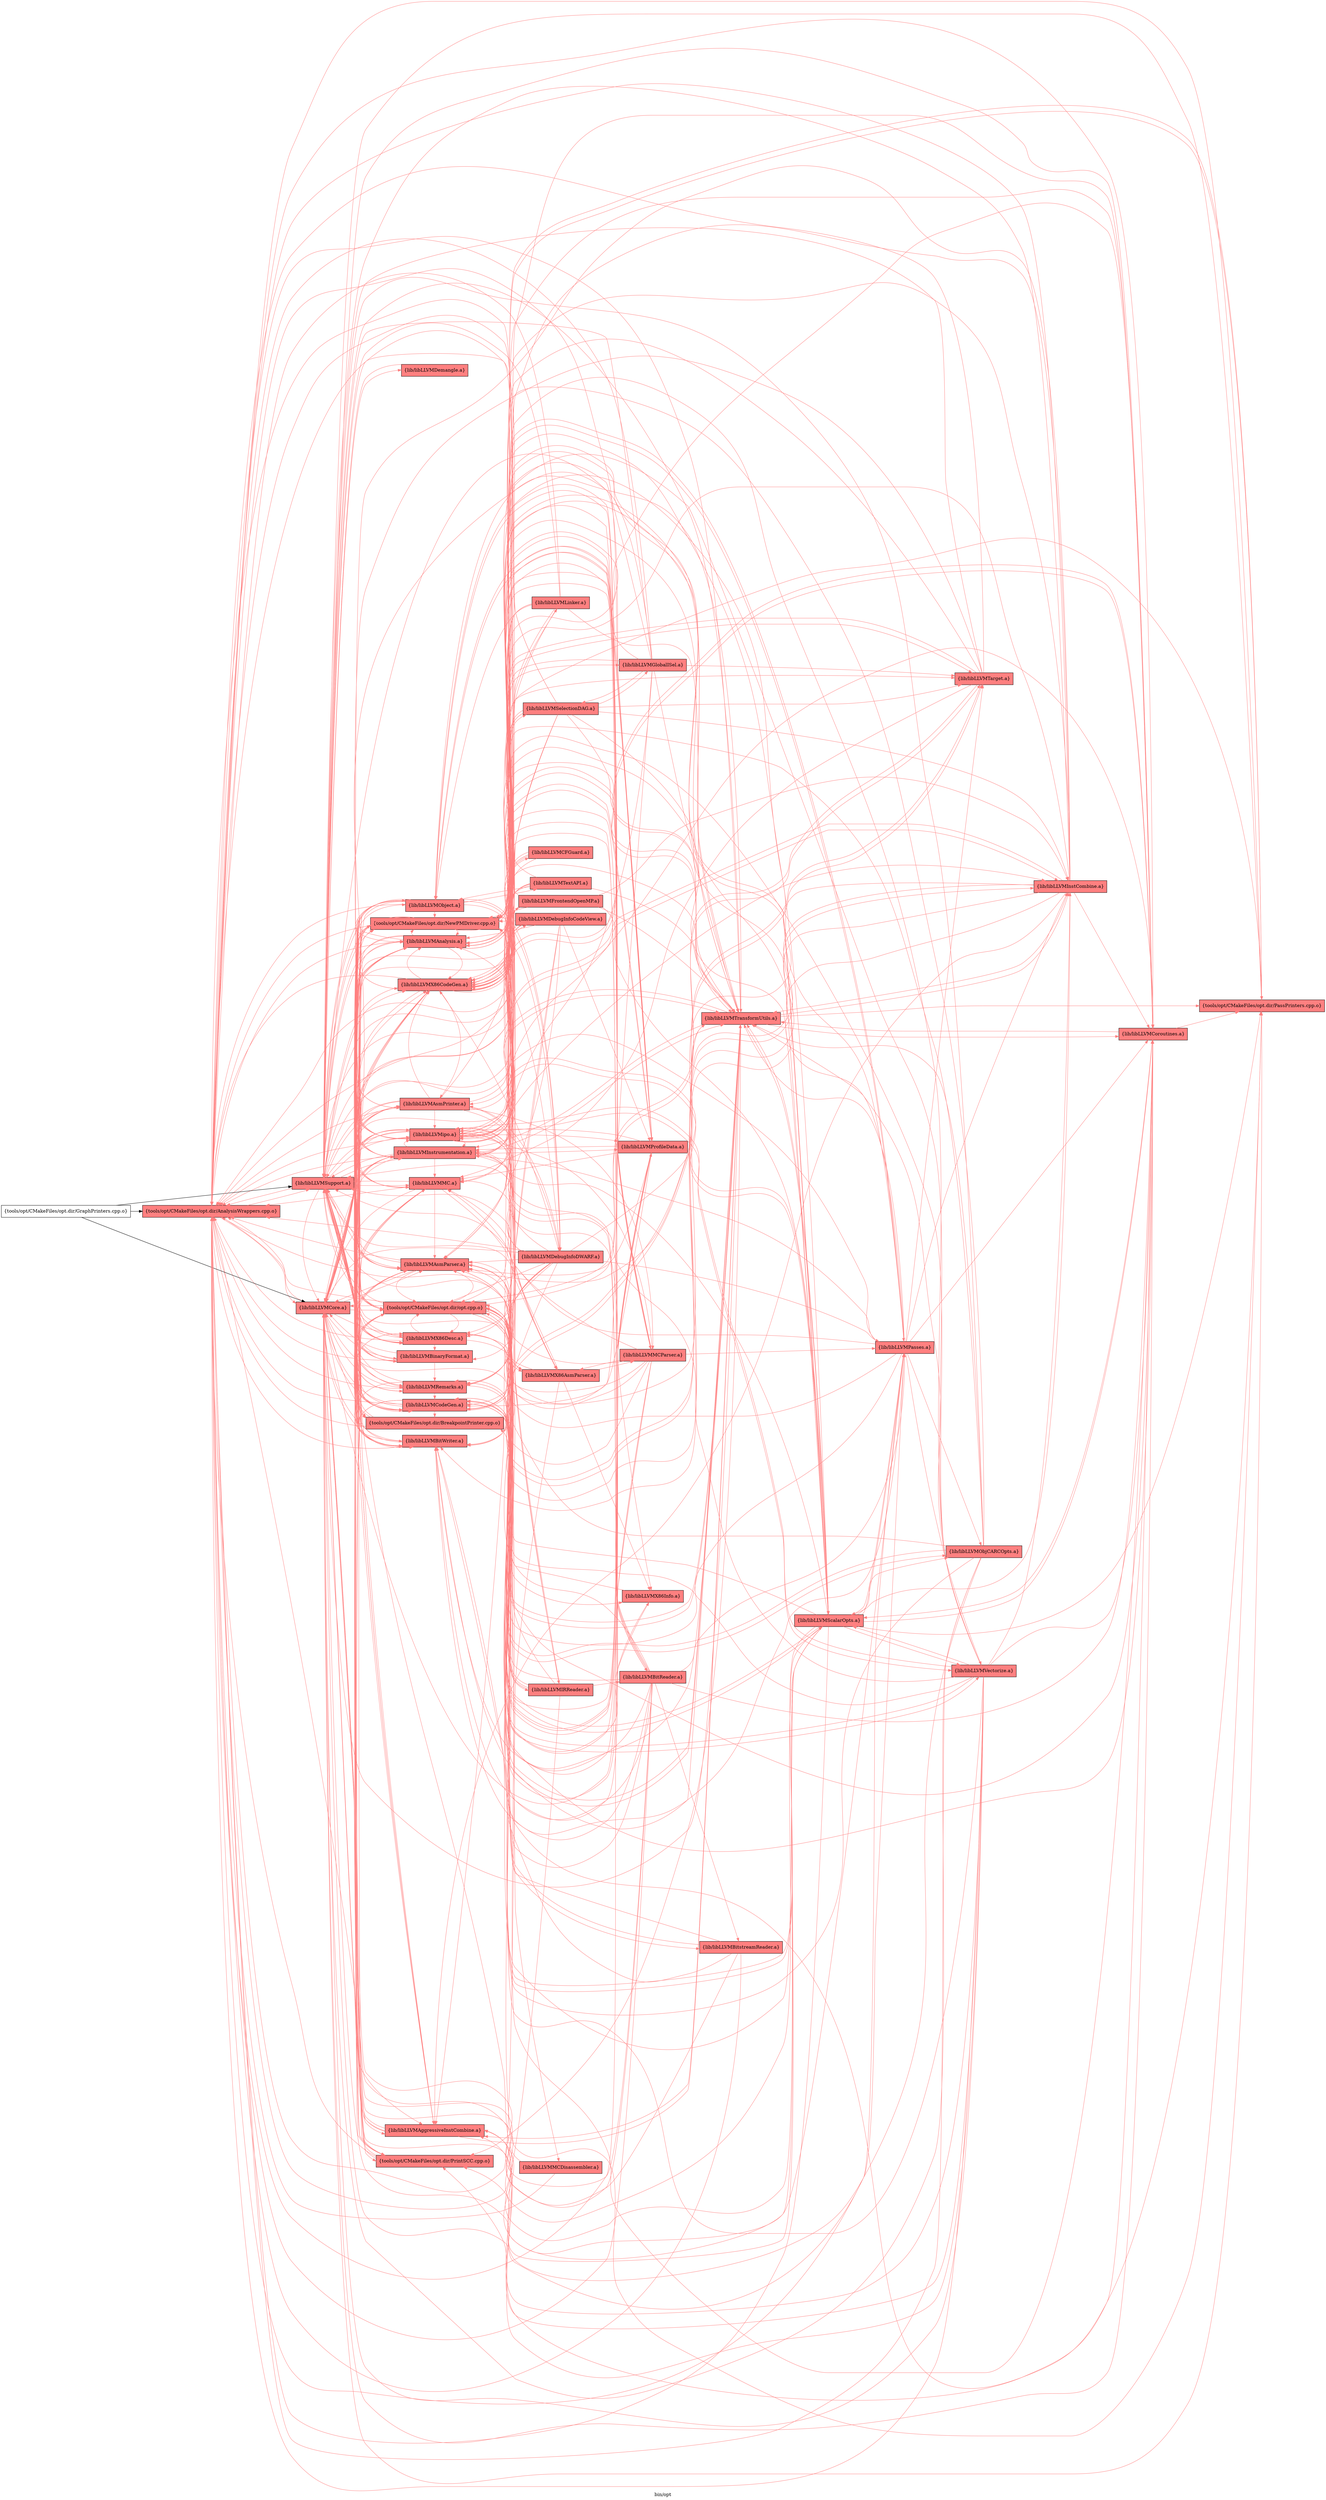 digraph "bin/opt" {
	label="bin/opt";
	rankdir="LR"
	{ rank=same; Node0x561e45d23468;  }
	{ rank=same; Node0x561e45d0b688; Node0x561e45d1e0a8;  }
	{ rank=same; Node0x561e45d21c58; Node0x561e45d17c08; Node0x561e45d0c948; Node0x561e45d0aaa8; Node0x561e45d0a738; Node0x561e45d2c658; Node0x561e45d180b8; Node0x561e45d0b9f8; Node0x561e45d0c3f8; Node0x561e45d20e48; Node0x561e45d25948; Node0x561e45d1ec88; Node0x561e45d1f4a8; Node0x561e45d1f9f8; Node0x561e45d091f8; Node0x561e45d22c98; Node0x561e45d1c708; Node0x561e45d21a78; Node0x561e45d0b958;  }

	Node0x561e45d23468 [shape=record,shape=box,style=filled,fillcolor="1.000000 0.5 1",group=1,label="{tools/opt/CMakeFiles/opt.dir/AnalysisWrappers.cpp.o}"];
	Node0x561e45d23468 -> Node0x561e45d0b688[color="1.000000 0.5 1"];
	Node0x561e45d23468 -> Node0x561e45d1e0a8[color="1.000000 0.5 1"];
	Node0x561e45d0b688 [shape=record,shape=box,style=filled,fillcolor="1.000000 0.5 1",group=1,label="{lib/libLLVMCore.a}"];
	Node0x561e45d0b688 -> Node0x561e45d23468[color="1.000000 0.5 1"];
	Node0x561e45d0b688 -> Node0x561e45d1e0a8[color="1.000000 0.5 1"];
	Node0x561e45d0b688 -> Node0x561e45d21c58[color="1.000000 0.5 1"];
	Node0x561e45d0b688 -> Node0x561e45d17c08[color="1.000000 0.5 1"];
	Node0x561e45d0b688 -> Node0x561e45d0c948[color="1.000000 0.5 1"];
	Node0x561e45d0b688 -> Node0x561e45d0aaa8[color="1.000000 0.5 1"];
	Node0x561e45d0b688 -> Node0x561e45d0a738[color="1.000000 0.5 1"];
	Node0x561e45d0b688 -> Node0x561e45d2c658[color="1.000000 0.5 1"];
	Node0x561e45d0b688 -> Node0x561e45d180b8[color="1.000000 0.5 1"];
	Node0x561e45d0b688 -> Node0x561e45d0b9f8[color="1.000000 0.5 1"];
	Node0x561e45d0b688 -> Node0x561e45d0c3f8[color="1.000000 0.5 1"];
	Node0x561e45d0b688 -> Node0x561e45d20e48[color="1.000000 0.5 1"];
	Node0x561e45d0b688 -> Node0x561e45d25948[color="1.000000 0.5 1"];
	Node0x561e45d0b688 -> Node0x561e45d1ec88[color="1.000000 0.5 1"];
	Node0x561e45d1e0a8 [shape=record,shape=box,style=filled,fillcolor="1.000000 0.5 1",group=1,label="{lib/libLLVMSupport.a}"];
	Node0x561e45d1e0a8 -> Node0x561e45d23468[color="1.000000 0.5 1"];
	Node0x561e45d1e0a8 -> Node0x561e45d21c58[color="1.000000 0.5 1"];
	Node0x561e45d1e0a8 -> Node0x561e45d17c08[color="1.000000 0.5 1"];
	Node0x561e45d1e0a8 -> Node0x561e45d0c948[color="1.000000 0.5 1"];
	Node0x561e45d1e0a8 -> Node0x561e45d0c3f8[color="1.000000 0.5 1"];
	Node0x561e45d1e0a8 -> Node0x561e45d0aaa8[color="1.000000 0.5 1"];
	Node0x561e45d1e0a8 -> Node0x561e45d0a738[color="1.000000 0.5 1"];
	Node0x561e45d1e0a8 -> Node0x561e45d1f4a8[color="1.000000 0.5 1"];
	Node0x561e45d1e0a8 -> Node0x561e45d25948[color="1.000000 0.5 1"];
	Node0x561e45d1e0a8 -> Node0x561e45d0b688[color="1.000000 0.5 1"];
	Node0x561e45d1e0a8 -> Node0x561e45d180b8[color="1.000000 0.5 1"];
	Node0x561e45d1e0a8 -> Node0x561e45d1ec88[color="1.000000 0.5 1"];
	Node0x561e45d1e0a8 -> Node0x561e45d1f9f8[color="1.000000 0.5 1"];
	Node0x561e45d1e0a8 -> Node0x561e45d091f8[color="1.000000 0.5 1"];
	Node0x561e45d1e0a8 -> Node0x561e45d22c98[color="1.000000 0.5 1"];
	Node0x561e45d1e0a8 -> Node0x561e45d1c708[color="1.000000 0.5 1"];
	Node0x561e45d1e0a8 -> Node0x561e45d21a78[color="1.000000 0.5 1"];
	Node0x561e45d1e0a8 -> Node0x561e45d0b958[color="1.000000 0.5 1"];
	Node0x561e45d22c98 [shape=record,shape=box,style=filled,fillcolor="1.000000 0.5 1",group=1,label="{tools/opt/CMakeFiles/opt.dir/BreakpointPrinter.cpp.o}"];
	Node0x561e45d22c98 -> Node0x561e45d23468[color="1.000000 0.5 1"];
	Node0x561e45d22c98 -> Node0x561e45d0b688[color="1.000000 0.5 1"];
	Node0x561e45d22c98 -> Node0x561e45d1e0a8[color="1.000000 0.5 1"];
	Node0x561e45d22478 [shape=record,shape=box,group=0,label="{tools/opt/CMakeFiles/opt.dir/GraphPrinters.cpp.o}"];
	Node0x561e45d22478 -> Node0x561e45d23468;
	Node0x561e45d22478 -> Node0x561e45d0b688;
	Node0x561e45d22478 -> Node0x561e45d1e0a8;
	Node0x561e45d21c58 [shape=record,shape=box,style=filled,fillcolor="1.000000 0.5 1",group=1,label="{tools/opt/CMakeFiles/opt.dir/NewPMDriver.cpp.o}"];
	Node0x561e45d21c58 -> Node0x561e45d23468[color="1.000000 0.5 1"];
	Node0x561e45d21c58 -> Node0x561e45d25948[color="1.000000 0.5 1"];
	Node0x561e45d21c58 -> Node0x561e45d0c948[color="1.000000 0.5 1"];
	Node0x561e45d21c58 -> Node0x561e45d0aaa8[color="1.000000 0.5 1"];
	Node0x561e45d21c58 -> Node0x561e45d1cca8[color="1.000000 0.5 1"];
	Node0x561e45d21c58 -> Node0x561e45d0b688[color="1.000000 0.5 1"];
	Node0x561e45d21c58 -> Node0x561e45d091f8[color="1.000000 0.5 1"];
	Node0x561e45d21c58 -> Node0x561e45d1f9f8[color="1.000000 0.5 1"];
	Node0x561e45d21c58 -> Node0x561e45d1e0a8[color="1.000000 0.5 1"];
	Node0x561e45d21c58 -> Node0x561e45d1d748[color="1.000000 0.5 1"];
	Node0x561e45d25948 [shape=record,shape=box,style=filled,fillcolor="1.000000 0.5 1",group=1,label="{tools/opt/CMakeFiles/opt.dir/opt.cpp.o}"];
	Node0x561e45d25948 -> Node0x561e45d23468[color="1.000000 0.5 1"];
	Node0x561e45d25948 -> Node0x561e45d22c98[color="1.000000 0.5 1"];
	Node0x561e45d25948 -> Node0x561e45d21c58[color="1.000000 0.5 1"];
	Node0x561e45d25948 -> Node0x561e45d21578[color="1.000000 0.5 1"];
	Node0x561e45d25948 -> Node0x561e45d176b8[color="1.000000 0.5 1"];
	Node0x561e45d25948 -> Node0x561e45d17c08[color="1.000000 0.5 1"];
	Node0x561e45d25948 -> Node0x561e45d180b8[color="1.000000 0.5 1"];
	Node0x561e45d25948 -> Node0x561e45d0bea8[color="1.000000 0.5 1"];
	Node0x561e45d25948 -> Node0x561e45d0b9f8[color="1.000000 0.5 1"];
	Node0x561e45d25948 -> Node0x561e45d0c948[color="1.000000 0.5 1"];
	Node0x561e45d25948 -> Node0x561e45d0c3f8[color="1.000000 0.5 1"];
	Node0x561e45d25948 -> Node0x561e45d0aaa8[color="1.000000 0.5 1"];
	Node0x561e45d25948 -> Node0x561e45d0a738[color="1.000000 0.5 1"];
	Node0x561e45d25948 -> Node0x561e45d0b688[color="1.000000 0.5 1"];
	Node0x561e45d25948 -> Node0x561e45d0b138[color="1.000000 0.5 1"];
	Node0x561e45d25948 -> Node0x561e45d091f8[color="1.000000 0.5 1"];
	Node0x561e45d25948 -> Node0x561e45d0a148[color="1.000000 0.5 1"];
	Node0x561e45d25948 -> Node0x561e45d09bf8[color="1.000000 0.5 1"];
	Node0x561e45d25948 -> Node0x561e45d1f9f8[color="1.000000 0.5 1"];
	Node0x561e45d25948 -> Node0x561e45d1f138[color="1.000000 0.5 1"];
	Node0x561e45d25948 -> Node0x561e45d1e738[color="1.000000 0.5 1"];
	Node0x561e45d25948 -> Node0x561e45d1e0a8[color="1.000000 0.5 1"];
	Node0x561e45d25948 -> Node0x561e45d1dbf8[color="1.000000 0.5 1"];
	Node0x561e45d25948 -> Node0x561e45d1d748[color="1.000000 0.5 1"];
	Node0x561e45d25948 -> Node0x561e45d1d1f8[color="1.000000 0.5 1"];
	Node0x561e45d0c948 [shape=record,shape=box,style=filled,fillcolor="1.000000 0.5 1",group=1,label="{lib/libLLVMAnalysis.a}"];
	Node0x561e45d0c948 -> Node0x561e45d23468[color="1.000000 0.5 1"];
	Node0x561e45d0c948 -> Node0x561e45d21c58[color="1.000000 0.5 1"];
	Node0x561e45d0c948 -> Node0x561e45d17c08[color="1.000000 0.5 1"];
	Node0x561e45d0c948 -> Node0x561e45d0b688[color="1.000000 0.5 1"];
	Node0x561e45d0c948 -> Node0x561e45d1e0a8[color="1.000000 0.5 1"];
	Node0x561e45d0c948 -> Node0x561e45d25948[color="1.000000 0.5 1"];
	Node0x561e45d0c948 -> Node0x561e45d0b9f8[color="1.000000 0.5 1"];
	Node0x561e45d0c948 -> Node0x561e45d21578[color="1.000000 0.5 1"];
	Node0x561e45d0c948 -> Node0x561e45d20e48[color="1.000000 0.5 1"];
	Node0x561e45d0c948 -> Node0x561e45d2c658[color="1.000000 0.5 1"];
	Node0x561e45d0c948 -> Node0x561e45d0b958[color="1.000000 0.5 1"];
	Node0x561e45d0c948 -> Node0x561e45d0be58[color="1.000000 0.5 1"];
	Node0x561e45d0c948 -> Node0x561e45d0c3f8[color="1.000000 0.5 1"];
	Node0x561e45d0c948 -> Node0x561e45d0a738[color="1.000000 0.5 1"];
	Node0x561e45d0c948 -> Node0x561e45d22c98[color="1.000000 0.5 1"];
	Node0x561e45d0c948 -> Node0x561e45d1e738[color="1.000000 0.5 1"];
	Node0x561e45d0aaa8 [shape=record,shape=box,style=filled,fillcolor="1.000000 0.5 1",group=1,label="{lib/libLLVMBitWriter.a}"];
	Node0x561e45d0aaa8 -> Node0x561e45d23468[color="1.000000 0.5 1"];
	Node0x561e45d0aaa8 -> Node0x561e45d17c08[color="1.000000 0.5 1"];
	Node0x561e45d0aaa8 -> Node0x561e45d0c948[color="1.000000 0.5 1"];
	Node0x561e45d0aaa8 -> Node0x561e45d0b688[color="1.000000 0.5 1"];
	Node0x561e45d0aaa8 -> Node0x561e45d1e0a8[color="1.000000 0.5 1"];
	Node0x561e45d0aaa8 -> Node0x561e45d21c58[color="1.000000 0.5 1"];
	Node0x561e45d0aaa8 -> Node0x561e45d25948[color="1.000000 0.5 1"];
	Node0x561e45d0aaa8 -> Node0x561e45d0c3f8[color="1.000000 0.5 1"];
	Node0x561e45d0aaa8 -> Node0x561e45d1f4a8[color="1.000000 0.5 1"];
	Node0x561e45d0aaa8 -> Node0x561e45d0b958[color="1.000000 0.5 1"];
	Node0x561e45d1cca8 [shape=record,shape=box,style=filled,fillcolor="1.000000 0.5 1",group=1,label="{lib/libLLVMPasses.a}"];
	Node0x561e45d1cca8 -> Node0x561e45d23468[color="1.000000 0.5 1"];
	Node0x561e45d1cca8 -> Node0x561e45d21c58[color="1.000000 0.5 1"];
	Node0x561e45d1cca8 -> Node0x561e45d25948[color="1.000000 0.5 1"];
	Node0x561e45d1cca8 -> Node0x561e45d17c08[color="1.000000 0.5 1"];
	Node0x561e45d1cca8 -> Node0x561e45d0b9f8[color="1.000000 0.5 1"];
	Node0x561e45d1cca8 -> Node0x561e45d0c948[color="1.000000 0.5 1"];
	Node0x561e45d1cca8 -> Node0x561e45d1e738[color="1.000000 0.5 1"];
	Node0x561e45d1cca8 -> Node0x561e45d1f9f8[color="1.000000 0.5 1"];
	Node0x561e45d1cca8 -> Node0x561e45d091f8[color="1.000000 0.5 1"];
	Node0x561e45d1cca8 -> Node0x561e45d0b688[color="1.000000 0.5 1"];
	Node0x561e45d1cca8 -> Node0x561e45d0b138[color="1.000000 0.5 1"];
	Node0x561e45d1cca8 -> Node0x561e45d09bf8[color="1.000000 0.5 1"];
	Node0x561e45d1cca8 -> Node0x561e45d1f138[color="1.000000 0.5 1"];
	Node0x561e45d1cca8 -> Node0x561e45d1e0a8[color="1.000000 0.5 1"];
	Node0x561e45d1cca8 -> Node0x561e45d1dbf8[color="1.000000 0.5 1"];
	Node0x561e45d1cca8 -> Node0x561e45d1d748[color="1.000000 0.5 1"];
	Node0x561e45d1cca8 -> Node0x561e45d1d1f8[color="1.000000 0.5 1"];
	Node0x561e45d1cca8 -> Node0x561e45d0c3f8[color="1.000000 0.5 1"];
	Node0x561e45d1cca8 -> Node0x561e45d0a738[color="1.000000 0.5 1"];
	Node0x561e45d091f8 [shape=record,shape=box,style=filled,fillcolor="1.000000 0.5 1",group=1,label="{lib/libLLVMipo.a}"];
	Node0x561e45d091f8 -> Node0x561e45d23468[color="1.000000 0.5 1"];
	Node0x561e45d091f8 -> Node0x561e45d21578[color="1.000000 0.5 1"];
	Node0x561e45d091f8 -> Node0x561e45d17c08[color="1.000000 0.5 1"];
	Node0x561e45d091f8 -> Node0x561e45d0c948[color="1.000000 0.5 1"];
	Node0x561e45d091f8 -> Node0x561e45d0b688[color="1.000000 0.5 1"];
	Node0x561e45d091f8 -> Node0x561e45d1e0a8[color="1.000000 0.5 1"];
	Node0x561e45d091f8 -> Node0x561e45d1d748[color="1.000000 0.5 1"];
	Node0x561e45d091f8 -> Node0x561e45d0c3f8[color="1.000000 0.5 1"];
	Node0x561e45d091f8 -> Node0x561e45d0aaa8[color="1.000000 0.5 1"];
	Node0x561e45d091f8 -> Node0x561e45d0a738[color="1.000000 0.5 1"];
	Node0x561e45d091f8 -> Node0x561e45d21c58[color="1.000000 0.5 1"];
	Node0x561e45d091f8 -> Node0x561e45d25948[color="1.000000 0.5 1"];
	Node0x561e45d091f8 -> Node0x561e45d20e48[color="1.000000 0.5 1"];
	Node0x561e45d091f8 -> Node0x561e45d0b138[color="1.000000 0.5 1"];
	Node0x561e45d091f8 -> Node0x561e45d0a148[color="1.000000 0.5 1"];
	Node0x561e45d091f8 -> Node0x561e45d0dac8[color="1.000000 0.5 1"];
	Node0x561e45d091f8 -> Node0x561e45d2ada8[color="1.000000 0.5 1"];
	Node0x561e45d091f8 -> Node0x561e45d22c98[color="1.000000 0.5 1"];
	Node0x561e45d091f8 -> Node0x561e45d0b9f8[color="1.000000 0.5 1"];
	Node0x561e45d091f8 -> Node0x561e45d0dfc8[color="1.000000 0.5 1"];
	Node0x561e45d091f8 -> Node0x561e45d09bf8[color="1.000000 0.5 1"];
	Node0x561e45d091f8 -> Node0x561e45d1f9f8[color="1.000000 0.5 1"];
	Node0x561e45d091f8 -> Node0x561e45d1e738[color="1.000000 0.5 1"];
	Node0x561e45d091f8 -> Node0x561e45d1d1f8[color="1.000000 0.5 1"];
	Node0x561e45d091f8 -> Node0x561e45d0be58[color="1.000000 0.5 1"];
	Node0x561e45d091f8 -> Node0x561e45d0b958[color="1.000000 0.5 1"];
	Node0x561e45d1f9f8 [shape=record,shape=box,style=filled,fillcolor="1.000000 0.5 1",group=1,label="{lib/libLLVMInstrumentation.a}"];
	Node0x561e45d1f9f8 -> Node0x561e45d23468[color="1.000000 0.5 1"];
	Node0x561e45d1f9f8 -> Node0x561e45d21c58[color="1.000000 0.5 1"];
	Node0x561e45d1f9f8 -> Node0x561e45d25948[color="1.000000 0.5 1"];
	Node0x561e45d1f9f8 -> Node0x561e45d17c08[color="1.000000 0.5 1"];
	Node0x561e45d1f9f8 -> Node0x561e45d0c948[color="1.000000 0.5 1"];
	Node0x561e45d1f9f8 -> Node0x561e45d0a738[color="1.000000 0.5 1"];
	Node0x561e45d1f9f8 -> Node0x561e45d0b688[color="1.000000 0.5 1"];
	Node0x561e45d1f9f8 -> Node0x561e45d1f4a8[color="1.000000 0.5 1"];
	Node0x561e45d1f9f8 -> Node0x561e45d1e0a8[color="1.000000 0.5 1"];
	Node0x561e45d1f9f8 -> Node0x561e45d1d748[color="1.000000 0.5 1"];
	Node0x561e45d1f9f8 -> Node0x561e45d091f8[color="1.000000 0.5 1"];
	Node0x561e45d1f9f8 -> Node0x561e45d0be58[color="1.000000 0.5 1"];
	Node0x561e45d1f9f8 -> Node0x561e45d22c98[color="1.000000 0.5 1"];
	Node0x561e45d1f9f8 -> Node0x561e45d0b9f8[color="1.000000 0.5 1"];
	Node0x561e45d1f9f8 -> Node0x561e45d0c3f8[color="1.000000 0.5 1"];
	Node0x561e45d1f9f8 -> Node0x561e45d09bf8[color="1.000000 0.5 1"];
	Node0x561e45d1f9f8 -> Node0x561e45d20e48[color="1.000000 0.5 1"];
	Node0x561e45d1f9f8 -> Node0x561e45d0b138[color="1.000000 0.5 1"];
	Node0x561e45d1d748 [shape=record,shape=box,style=filled,fillcolor="1.000000 0.5 1",group=1,label="{lib/libLLVMTransformUtils.a}"];
	Node0x561e45d1d748 -> Node0x561e45d23468[color="1.000000 0.5 1"];
	Node0x561e45d1d748 -> Node0x561e45d1e0a8[color="1.000000 0.5 1"];
	Node0x561e45d1d748 -> Node0x561e45d21c58[color="1.000000 0.5 1"];
	Node0x561e45d1d748 -> Node0x561e45d17c08[color="1.000000 0.5 1"];
	Node0x561e45d1d748 -> Node0x561e45d0c948[color="1.000000 0.5 1"];
	Node0x561e45d1d748 -> Node0x561e45d0c3f8[color="1.000000 0.5 1"];
	Node0x561e45d1d748 -> Node0x561e45d0a738[color="1.000000 0.5 1"];
	Node0x561e45d1d748 -> Node0x561e45d0b688[color="1.000000 0.5 1"];
	Node0x561e45d1d748 -> Node0x561e45d0b9f8[color="1.000000 0.5 1"];
	Node0x561e45d1d748 -> Node0x561e45d091f8[color="1.000000 0.5 1"];
	Node0x561e45d1d748 -> Node0x561e45d1e738[color="1.000000 0.5 1"];
	Node0x561e45d1d748 -> Node0x561e45d21578[color="1.000000 0.5 1"];
	Node0x561e45d1d748 -> Node0x561e45d20e48[color="1.000000 0.5 1"];
	Node0x561e45d1d748 -> Node0x561e45d09bf8[color="1.000000 0.5 1"];
	Node0x561e45d1d748 -> Node0x561e45d0aaa8[color="1.000000 0.5 1"];
	Node0x561e45d1d748 -> Node0x561e45d25948[color="1.000000 0.5 1"];
	Node0x561e45d1d748 -> Node0x561e45d0b138[color="1.000000 0.5 1"];
	Node0x561e45d1d748 -> Node0x561e45d1f9f8[color="1.000000 0.5 1"];
	Node0x561e45d1d748 -> Node0x561e45d1ec88[color="1.000000 0.5 1"];
	Node0x561e45d21578 [shape=record,shape=box,style=filled,fillcolor="1.000000 0.5 1",group=1,label="{tools/opt/CMakeFiles/opt.dir/PassPrinters.cpp.o}"];
	Node0x561e45d21578 -> Node0x561e45d23468[color="1.000000 0.5 1"];
	Node0x561e45d21578 -> Node0x561e45d0c948[color="1.000000 0.5 1"];
	Node0x561e45d21578 -> Node0x561e45d0b688[color="1.000000 0.5 1"];
	Node0x561e45d21578 -> Node0x561e45d1e0a8[color="1.000000 0.5 1"];
	Node0x561e45d20e48 [shape=record,shape=box,style=filled,fillcolor="1.000000 0.5 1",group=1,label="{tools/opt/CMakeFiles/opt.dir/PrintSCC.cpp.o}"];
	Node0x561e45d20e48 -> Node0x561e45d23468[color="1.000000 0.5 1"];
	Node0x561e45d20e48 -> Node0x561e45d0c948[color="1.000000 0.5 1"];
	Node0x561e45d20e48 -> Node0x561e45d0b688[color="1.000000 0.5 1"];
	Node0x561e45d20e48 -> Node0x561e45d1e0a8[color="1.000000 0.5 1"];
	Node0x561e45d176b8 [shape=record,shape=box,style=filled,fillcolor="1.000000 0.5 1",group=1,label="{lib/libLLVMX86AsmParser.a}"];
	Node0x561e45d176b8 -> Node0x561e45d23468[color="1.000000 0.5 1"];
	Node0x561e45d176b8 -> Node0x561e45d21c58[color="1.000000 0.5 1"];
	Node0x561e45d176b8 -> Node0x561e45d180b8[color="1.000000 0.5 1"];
	Node0x561e45d176b8 -> Node0x561e45d0bea8[color="1.000000 0.5 1"];
	Node0x561e45d176b8 -> Node0x561e45d1f4a8[color="1.000000 0.5 1"];
	Node0x561e45d176b8 -> Node0x561e45d1e0a8[color="1.000000 0.5 1"];
	Node0x561e45d176b8 -> Node0x561e45d0c858[color="1.000000 0.5 1"];
	Node0x561e45d17c08 [shape=record,shape=box,style=filled,fillcolor="1.000000 0.5 1",group=1,label="{lib/libLLVMX86CodeGen.a}"];
	Node0x561e45d17c08 -> Node0x561e45d23468[color="1.000000 0.5 1"];
	Node0x561e45d17c08 -> Node0x561e45d180b8[color="1.000000 0.5 1"];
	Node0x561e45d17c08 -> Node0x561e45d0bea8[color="1.000000 0.5 1"];
	Node0x561e45d17c08 -> Node0x561e45d0a738[color="1.000000 0.5 1"];
	Node0x561e45d17c08 -> Node0x561e45d0b688[color="1.000000 0.5 1"];
	Node0x561e45d17c08 -> Node0x561e45d1f4a8[color="1.000000 0.5 1"];
	Node0x561e45d17c08 -> Node0x561e45d1e0a8[color="1.000000 0.5 1"];
	Node0x561e45d17c08 -> Node0x561e45d1c708[color="1.000000 0.5 1"];
	Node0x561e45d17c08 -> Node0x561e45d21c58[color="1.000000 0.5 1"];
	Node0x561e45d17c08 -> Node0x561e45d0c948[color="1.000000 0.5 1"];
	Node0x561e45d17c08 -> Node0x561e45d1dbf8[color="1.000000 0.5 1"];
	Node0x561e45d17c08 -> Node0x561e45d152c8[color="1.000000 0.5 1"];
	Node0x561e45d17c08 -> Node0x561e45d25948[color="1.000000 0.5 1"];
	Node0x561e45d17c08 -> Node0x561e45d253f8[color="1.000000 0.5 1"];
	Node0x561e45d17c08 -> Node0x561e45d15c28[color="1.000000 0.5 1"];
	Node0x561e45d17c08 -> Node0x561e45d0be58[color="1.000000 0.5 1"];
	Node0x561e45d17c08 -> Node0x561e45d1d748[color="1.000000 0.5 1"];
	Node0x561e45d17c08 -> Node0x561e45d20e48[color="1.000000 0.5 1"];
	Node0x561e45d180b8 [shape=record,shape=box,style=filled,fillcolor="1.000000 0.5 1",group=1,label="{lib/libLLVMX86Desc.a}"];
	Node0x561e45d180b8 -> Node0x561e45d23468[color="1.000000 0.5 1"];
	Node0x561e45d180b8 -> Node0x561e45d21c58[color="1.000000 0.5 1"];
	Node0x561e45d180b8 -> Node0x561e45d1f4a8[color="1.000000 0.5 1"];
	Node0x561e45d180b8 -> Node0x561e45d1e0a8[color="1.000000 0.5 1"];
	Node0x561e45d180b8 -> Node0x561e45d17c08[color="1.000000 0.5 1"];
	Node0x561e45d180b8 -> Node0x561e45d0bea8[color="1.000000 0.5 1"];
	Node0x561e45d180b8 -> Node0x561e45d1cbb8[color="1.000000 0.5 1"];
	Node0x561e45d180b8 -> Node0x561e45d25948[color="1.000000 0.5 1"];
	Node0x561e45d180b8 -> Node0x561e45d176b8[color="1.000000 0.5 1"];
	Node0x561e45d180b8 -> Node0x561e45d2c658[color="1.000000 0.5 1"];
	Node0x561e45d0bea8 [shape=record,shape=box,style=filled,fillcolor="1.000000 0.5 1",group=1,label="{lib/libLLVMX86Info.a}"];
	Node0x561e45d0bea8 -> Node0x561e45d23468[color="1.000000 0.5 1"];
	Node0x561e45d0bea8 -> Node0x561e45d1e0a8[color="1.000000 0.5 1"];
	Node0x561e45d0b9f8 [shape=record,shape=box,style=filled,fillcolor="1.000000 0.5 1",group=1,label="{lib/libLLVMAggressiveInstCombine.a}"];
	Node0x561e45d0b9f8 -> Node0x561e45d23468[color="1.000000 0.5 1"];
	Node0x561e45d0b9f8 -> Node0x561e45d17c08[color="1.000000 0.5 1"];
	Node0x561e45d0b9f8 -> Node0x561e45d0c948[color="1.000000 0.5 1"];
	Node0x561e45d0b9f8 -> Node0x561e45d0b688[color="1.000000 0.5 1"];
	Node0x561e45d0b9f8 -> Node0x561e45d1e0a8[color="1.000000 0.5 1"];
	Node0x561e45d0b9f8 -> Node0x561e45d1d748[color="1.000000 0.5 1"];
	Node0x561e45d0c3f8 [shape=record,shape=box,style=filled,fillcolor="1.000000 0.5 1",group=1,label="{lib/libLLVMAsmParser.a}"];
	Node0x561e45d0c3f8 -> Node0x561e45d23468[color="1.000000 0.5 1"];
	Node0x561e45d0c3f8 -> Node0x561e45d25948[color="1.000000 0.5 1"];
	Node0x561e45d0c3f8 -> Node0x561e45d17c08[color="1.000000 0.5 1"];
	Node0x561e45d0c3f8 -> Node0x561e45d0b688[color="1.000000 0.5 1"];
	Node0x561e45d0c3f8 -> Node0x561e45d1e0a8[color="1.000000 0.5 1"];
	Node0x561e45d0c3f8 -> Node0x561e45d21c58[color="1.000000 0.5 1"];
	Node0x561e45d0c3f8 -> Node0x561e45d0c948[color="1.000000 0.5 1"];
	Node0x561e45d0c3f8 -> Node0x561e45d2c658[color="1.000000 0.5 1"];
	Node0x561e45d0a738 [shape=record,shape=box,style=filled,fillcolor="1.000000 0.5 1",group=1,label="{lib/libLLVMCodeGen.a}"];
	Node0x561e45d0a738 -> Node0x561e45d23468[color="1.000000 0.5 1"];
	Node0x561e45d0a738 -> Node0x561e45d17c08[color="1.000000 0.5 1"];
	Node0x561e45d0a738 -> Node0x561e45d0c948[color="1.000000 0.5 1"];
	Node0x561e45d0a738 -> Node0x561e45d0b688[color="1.000000 0.5 1"];
	Node0x561e45d0a738 -> Node0x561e45d1e0a8[color="1.000000 0.5 1"];
	Node0x561e45d0a738 -> Node0x561e45d0b9f8[color="1.000000 0.5 1"];
	Node0x561e45d0a738 -> Node0x561e45d25948[color="1.000000 0.5 1"];
	Node0x561e45d0a738 -> Node0x561e45d1f4a8[color="1.000000 0.5 1"];
	Node0x561e45d0a738 -> Node0x561e45d21c58[color="1.000000 0.5 1"];
	Node0x561e45d0a738 -> Node0x561e45d0c3f8[color="1.000000 0.5 1"];
	Node0x561e45d0a738 -> Node0x561e45d1d748[color="1.000000 0.5 1"];
	Node0x561e45d0a738 -> Node0x561e45d20e48[color="1.000000 0.5 1"];
	Node0x561e45d0a738 -> Node0x561e45d1dbf8[color="1.000000 0.5 1"];
	Node0x561e45d0a738 -> Node0x561e45d180b8[color="1.000000 0.5 1"];
	Node0x561e45d0a738 -> Node0x561e45d22c98[color="1.000000 0.5 1"];
	Node0x561e45d0a738 -> Node0x561e45d0aaa8[color="1.000000 0.5 1"];
	Node0x561e45d0a738 -> Node0x561e45d0be58[color="1.000000 0.5 1"];
	Node0x561e45d0a738 -> Node0x561e45d21578[color="1.000000 0.5 1"];
	Node0x561e45d0a738 -> Node0x561e45d1e738[color="1.000000 0.5 1"];
	Node0x561e45d0a738 -> Node0x561e45d1c708[color="1.000000 0.5 1"];
	Node0x561e45d0b138 [shape=record,shape=box,style=filled,fillcolor="1.000000 0.5 1",group=1,label="{lib/libLLVMCoroutines.a}"];
	Node0x561e45d0b138 -> Node0x561e45d23468[color="1.000000 0.5 1"];
	Node0x561e45d0b138 -> Node0x561e45d17c08[color="1.000000 0.5 1"];
	Node0x561e45d0b138 -> Node0x561e45d0b9f8[color="1.000000 0.5 1"];
	Node0x561e45d0b138 -> Node0x561e45d0c948[color="1.000000 0.5 1"];
	Node0x561e45d0b138 -> Node0x561e45d0b688[color="1.000000 0.5 1"];
	Node0x561e45d0b138 -> Node0x561e45d091f8[color="1.000000 0.5 1"];
	Node0x561e45d0b138 -> Node0x561e45d1e0a8[color="1.000000 0.5 1"];
	Node0x561e45d0b138 -> Node0x561e45d1d748[color="1.000000 0.5 1"];
	Node0x561e45d0b138 -> Node0x561e45d1e738[color="1.000000 0.5 1"];
	Node0x561e45d0b138 -> Node0x561e45d21578[color="1.000000 0.5 1"];
	Node0x561e45d0b138 -> Node0x561e45d0a738[color="1.000000 0.5 1"];
	Node0x561e45d0b138 -> Node0x561e45d21c58[color="1.000000 0.5 1"];
	Node0x561e45d0b138 -> Node0x561e45d0c3f8[color="1.000000 0.5 1"];
	Node0x561e45d0a148 [shape=record,shape=box,style=filled,fillcolor="1.000000 0.5 1",group=1,label="{lib/libLLVMIRReader.a}"];
	Node0x561e45d0a148 -> Node0x561e45d23468[color="1.000000 0.5 1"];
	Node0x561e45d0a148 -> Node0x561e45d21c58[color="1.000000 0.5 1"];
	Node0x561e45d0a148 -> Node0x561e45d25948[color="1.000000 0.5 1"];
	Node0x561e45d0a148 -> Node0x561e45d0c3f8[color="1.000000 0.5 1"];
	Node0x561e45d0a148 -> Node0x561e45d0a738[color="1.000000 0.5 1"];
	Node0x561e45d0a148 -> Node0x561e45d0b688[color="1.000000 0.5 1"];
	Node0x561e45d0a148 -> Node0x561e45d091f8[color="1.000000 0.5 1"];
	Node0x561e45d0a148 -> Node0x561e45d1e0a8[color="1.000000 0.5 1"];
	Node0x561e45d0a148 -> Node0x561e45d2ada8[color="1.000000 0.5 1"];
	Node0x561e45d09bf8 [shape=record,shape=box,style=filled,fillcolor="1.000000 0.5 1",group=1,label="{lib/libLLVMInstCombine.a}"];
	Node0x561e45d09bf8 -> Node0x561e45d23468[color="1.000000 0.5 1"];
	Node0x561e45d09bf8 -> Node0x561e45d21c58[color="1.000000 0.5 1"];
	Node0x561e45d09bf8 -> Node0x561e45d25948[color="1.000000 0.5 1"];
	Node0x561e45d09bf8 -> Node0x561e45d17c08[color="1.000000 0.5 1"];
	Node0x561e45d09bf8 -> Node0x561e45d0b9f8[color="1.000000 0.5 1"];
	Node0x561e45d09bf8 -> Node0x561e45d0c948[color="1.000000 0.5 1"];
	Node0x561e45d09bf8 -> Node0x561e45d0c3f8[color="1.000000 0.5 1"];
	Node0x561e45d09bf8 -> Node0x561e45d0a738[color="1.000000 0.5 1"];
	Node0x561e45d09bf8 -> Node0x561e45d0b688[color="1.000000 0.5 1"];
	Node0x561e45d09bf8 -> Node0x561e45d0b138[color="1.000000 0.5 1"];
	Node0x561e45d09bf8 -> Node0x561e45d1e0a8[color="1.000000 0.5 1"];
	Node0x561e45d09bf8 -> Node0x561e45d1d748[color="1.000000 0.5 1"];
	Node0x561e45d09bf8 -> Node0x561e45d0aaa8[color="1.000000 0.5 1"];
	Node0x561e45d09bf8 -> Node0x561e45d091f8[color="1.000000 0.5 1"];
	Node0x561e45d1f138 [shape=record,shape=box,style=filled,fillcolor="1.000000 0.5 1",group=1,label="{lib/libLLVMObjCARCOpts.a}"];
	Node0x561e45d1f138 -> Node0x561e45d23468[color="1.000000 0.5 1"];
	Node0x561e45d1f138 -> Node0x561e45d17c08[color="1.000000 0.5 1"];
	Node0x561e45d1f138 -> Node0x561e45d0c948[color="1.000000 0.5 1"];
	Node0x561e45d1f138 -> Node0x561e45d0c3f8[color="1.000000 0.5 1"];
	Node0x561e45d1f138 -> Node0x561e45d0b688[color="1.000000 0.5 1"];
	Node0x561e45d1f138 -> Node0x561e45d1e0a8[color="1.000000 0.5 1"];
	Node0x561e45d1f138 -> Node0x561e45d1d748[color="1.000000 0.5 1"];
	Node0x561e45d1f138 -> Node0x561e45d25948[color="1.000000 0.5 1"];
	Node0x561e45d1f138 -> Node0x561e45d0a738[color="1.000000 0.5 1"];
	Node0x561e45d1f138 -> Node0x561e45d0b9f8[color="1.000000 0.5 1"];
	Node0x561e45d1e738 [shape=record,shape=box,style=filled,fillcolor="1.000000 0.5 1",group=1,label="{lib/libLLVMScalarOpts.a}"];
	Node0x561e45d1e738 -> Node0x561e45d23468[color="1.000000 0.5 1"];
	Node0x561e45d1e738 -> Node0x561e45d21c58[color="1.000000 0.5 1"];
	Node0x561e45d1e738 -> Node0x561e45d20e48[color="1.000000 0.5 1"];
	Node0x561e45d1e738 -> Node0x561e45d17c08[color="1.000000 0.5 1"];
	Node0x561e45d1e738 -> Node0x561e45d0b9f8[color="1.000000 0.5 1"];
	Node0x561e45d1e738 -> Node0x561e45d0c948[color="1.000000 0.5 1"];
	Node0x561e45d1e738 -> Node0x561e45d0b688[color="1.000000 0.5 1"];
	Node0x561e45d1e738 -> Node0x561e45d091f8[color="1.000000 0.5 1"];
	Node0x561e45d1e738 -> Node0x561e45d1e0a8[color="1.000000 0.5 1"];
	Node0x561e45d1e738 -> Node0x561e45d1d748[color="1.000000 0.5 1"];
	Node0x561e45d1e738 -> Node0x561e45d25948[color="1.000000 0.5 1"];
	Node0x561e45d1e738 -> Node0x561e45d0a738[color="1.000000 0.5 1"];
	Node0x561e45d1e738 -> Node0x561e45d09bf8[color="1.000000 0.5 1"];
	Node0x561e45d1e738 -> Node0x561e45d1f9f8[color="1.000000 0.5 1"];
	Node0x561e45d1e738 -> Node0x561e45d21578[color="1.000000 0.5 1"];
	Node0x561e45d1e738 -> Node0x561e45d0aaa8[color="1.000000 0.5 1"];
	Node0x561e45d1e738 -> Node0x561e45d0b138[color="1.000000 0.5 1"];
	Node0x561e45d1e738 -> Node0x561e45d0c3f8[color="1.000000 0.5 1"];
	Node0x561e45d1e738 -> Node0x561e45d1f138[color="1.000000 0.5 1"];
	Node0x561e45d1e738 -> Node0x561e45d1d1f8[color="1.000000 0.5 1"];
	Node0x561e45d1e738 -> Node0x561e45d1cca8[color="1.000000 0.5 1"];
	Node0x561e45d1dbf8 [shape=record,shape=box,style=filled,fillcolor="1.000000 0.5 1",group=1,label="{lib/libLLVMTarget.a}"];
	Node0x561e45d1dbf8 -> Node0x561e45d23468[color="1.000000 0.5 1"];
	Node0x561e45d1dbf8 -> Node0x561e45d17c08[color="1.000000 0.5 1"];
	Node0x561e45d1dbf8 -> Node0x561e45d0c948[color="1.000000 0.5 1"];
	Node0x561e45d1dbf8 -> Node0x561e45d0b688[color="1.000000 0.5 1"];
	Node0x561e45d1dbf8 -> Node0x561e45d1e0a8[color="1.000000 0.5 1"];
	Node0x561e45d1dbf8 -> Node0x561e45d0a738[color="1.000000 0.5 1"];
	Node0x561e45d1dbf8 -> Node0x561e45d1f4a8[color="1.000000 0.5 1"];
	Node0x561e45d1dbf8 -> Node0x561e45d25948[color="1.000000 0.5 1"];
	Node0x561e45d1d1f8 [shape=record,shape=box,style=filled,fillcolor="1.000000 0.5 1",group=1,label="{lib/libLLVMVectorize.a}"];
	Node0x561e45d1d1f8 -> Node0x561e45d23468[color="1.000000 0.5 1"];
	Node0x561e45d1d1f8 -> Node0x561e45d17c08[color="1.000000 0.5 1"];
	Node0x561e45d1d1f8 -> Node0x561e45d0c948[color="1.000000 0.5 1"];
	Node0x561e45d1d1f8 -> Node0x561e45d0a738[color="1.000000 0.5 1"];
	Node0x561e45d1d1f8 -> Node0x561e45d0b688[color="1.000000 0.5 1"];
	Node0x561e45d1d1f8 -> Node0x561e45d0b138[color="1.000000 0.5 1"];
	Node0x561e45d1d1f8 -> Node0x561e45d1e738[color="1.000000 0.5 1"];
	Node0x561e45d1d1f8 -> Node0x561e45d1e0a8[color="1.000000 0.5 1"];
	Node0x561e45d1d1f8 -> Node0x561e45d1d748[color="1.000000 0.5 1"];
	Node0x561e45d1d1f8 -> Node0x561e45d21c58[color="1.000000 0.5 1"];
	Node0x561e45d1d1f8 -> Node0x561e45d25948[color="1.000000 0.5 1"];
	Node0x561e45d1d1f8 -> Node0x561e45d0b9f8[color="1.000000 0.5 1"];
	Node0x561e45d1d1f8 -> Node0x561e45d0c3f8[color="1.000000 0.5 1"];
	Node0x561e45d1d1f8 -> Node0x561e45d091f8[color="1.000000 0.5 1"];
	Node0x561e45d1d1f8 -> Node0x561e45d09bf8[color="1.000000 0.5 1"];
	Node0x561e45d1d1f8 -> Node0x561e45d1f9f8[color="1.000000 0.5 1"];
	Node0x561e45d1d1f8 -> Node0x561e45d20e48[color="1.000000 0.5 1"];
	Node0x561e45d1f4a8 [shape=record,shape=box,style=filled,fillcolor="1.000000 0.5 1",group=1,label="{lib/libLLVMMC.a}"];
	Node0x561e45d1f4a8 -> Node0x561e45d23468[color="1.000000 0.5 1"];
	Node0x561e45d1f4a8 -> Node0x561e45d180b8[color="1.000000 0.5 1"];
	Node0x561e45d1f4a8 -> Node0x561e45d1e0a8[color="1.000000 0.5 1"];
	Node0x561e45d1f4a8 -> Node0x561e45d21c58[color="1.000000 0.5 1"];
	Node0x561e45d1f4a8 -> Node0x561e45d0aaa8[color="1.000000 0.5 1"];
	Node0x561e45d1f4a8 -> Node0x561e45d0a738[color="1.000000 0.5 1"];
	Node0x561e45d1f4a8 -> Node0x561e45d0c948[color="1.000000 0.5 1"];
	Node0x561e45d1f4a8 -> Node0x561e45d176b8[color="1.000000 0.5 1"];
	Node0x561e45d1f4a8 -> Node0x561e45d17c08[color="1.000000 0.5 1"];
	Node0x561e45d1f4a8 -> Node0x561e45d0c3f8[color="1.000000 0.5 1"];
	Node0x561e45d1f4a8 -> Node0x561e45d2c658[color="1.000000 0.5 1"];
	Node0x561e45d1f4a8 -> Node0x561e45d0b688[color="1.000000 0.5 1"];
	Node0x561e45d0c858 [shape=record,shape=box,style=filled,fillcolor="1.000000 0.5 1",group=1,label="{lib/libLLVMMCParser.a}"];
	Node0x561e45d0c858 -> Node0x561e45d23468[color="1.000000 0.5 1"];
	Node0x561e45d0c858 -> Node0x561e45d21c58[color="1.000000 0.5 1"];
	Node0x561e45d0c858 -> Node0x561e45d25948[color="1.000000 0.5 1"];
	Node0x561e45d0c858 -> Node0x561e45d176b8[color="1.000000 0.5 1"];
	Node0x561e45d0c858 -> Node0x561e45d17c08[color="1.000000 0.5 1"];
	Node0x561e45d0c858 -> Node0x561e45d180b8[color="1.000000 0.5 1"];
	Node0x561e45d0c858 -> Node0x561e45d0c948[color="1.000000 0.5 1"];
	Node0x561e45d0c858 -> Node0x561e45d0c3f8[color="1.000000 0.5 1"];
	Node0x561e45d0c858 -> Node0x561e45d0aaa8[color="1.000000 0.5 1"];
	Node0x561e45d0c858 -> Node0x561e45d0a738[color="1.000000 0.5 1"];
	Node0x561e45d0c858 -> Node0x561e45d091f8[color="1.000000 0.5 1"];
	Node0x561e45d0c858 -> Node0x561e45d1f4a8[color="1.000000 0.5 1"];
	Node0x561e45d0c858 -> Node0x561e45d1e0a8[color="1.000000 0.5 1"];
	Node0x561e45d0c858 -> Node0x561e45d1cca8[color="1.000000 0.5 1"];
	Node0x561e45d0c858 -> Node0x561e45d0b958[color="1.000000 0.5 1"];
	Node0x561e45d1c708 [shape=record,shape=box,style=filled,fillcolor="1.000000 0.5 1",group=1,label="{lib/libLLVMAsmPrinter.a}"];
	Node0x561e45d1c708 -> Node0x561e45d23468[color="1.000000 0.5 1"];
	Node0x561e45d1c708 -> Node0x561e45d21c58[color="1.000000 0.5 1"];
	Node0x561e45d1c708 -> Node0x561e45d17c08[color="1.000000 0.5 1"];
	Node0x561e45d1c708 -> Node0x561e45d180b8[color="1.000000 0.5 1"];
	Node0x561e45d1c708 -> Node0x561e45d0c948[color="1.000000 0.5 1"];
	Node0x561e45d1c708 -> Node0x561e45d0a738[color="1.000000 0.5 1"];
	Node0x561e45d1c708 -> Node0x561e45d0b688[color="1.000000 0.5 1"];
	Node0x561e45d1c708 -> Node0x561e45d091f8[color="1.000000 0.5 1"];
	Node0x561e45d1c708 -> Node0x561e45d1f4a8[color="1.000000 0.5 1"];
	Node0x561e45d1c708 -> Node0x561e45d1ec88[color="1.000000 0.5 1"];
	Node0x561e45d1c708 -> Node0x561e45d1e0a8[color="1.000000 0.5 1"];
	Node0x561e45d1c708 -> Node0x561e45d1dbf8[color="1.000000 0.5 1"];
	Node0x561e45d1c708 -> Node0x561e45d1d748[color="1.000000 0.5 1"];
	Node0x561e45d1c708 -> Node0x561e45d2c658[color="1.000000 0.5 1"];
	Node0x561e45d1c708 -> Node0x561e45d176b8[color="1.000000 0.5 1"];
	Node0x561e45d1c708 -> Node0x561e45d0c3f8[color="1.000000 0.5 1"];
	Node0x561e45d1c708 -> Node0x561e45d0c858[color="1.000000 0.5 1"];
	Node0x561e45d1c708 -> Node0x561e45d1c1b8[color="1.000000 0.5 1"];
	Node0x561e45d1c708 -> Node0x561e45d0aaa8[color="1.000000 0.5 1"];
	Node0x561e45d1c708 -> Node0x561e45d2bc58[color="1.000000 0.5 1"];
	Node0x561e45d152c8 [shape=record,shape=box,style=filled,fillcolor="1.000000 0.5 1",group=1,label="{lib/libLLVMSelectionDAG.a}"];
	Node0x561e45d152c8 -> Node0x561e45d23468[color="1.000000 0.5 1"];
	Node0x561e45d152c8 -> Node0x561e45d21c58[color="1.000000 0.5 1"];
	Node0x561e45d152c8 -> Node0x561e45d25948[color="1.000000 0.5 1"];
	Node0x561e45d152c8 -> Node0x561e45d17c08[color="1.000000 0.5 1"];
	Node0x561e45d152c8 -> Node0x561e45d0c948[color="1.000000 0.5 1"];
	Node0x561e45d152c8 -> Node0x561e45d0a738[color="1.000000 0.5 1"];
	Node0x561e45d152c8 -> Node0x561e45d0b688[color="1.000000 0.5 1"];
	Node0x561e45d152c8 -> Node0x561e45d09bf8[color="1.000000 0.5 1"];
	Node0x561e45d152c8 -> Node0x561e45d1e0a8[color="1.000000 0.5 1"];
	Node0x561e45d152c8 -> Node0x561e45d1d748[color="1.000000 0.5 1"];
	Node0x561e45d152c8 -> Node0x561e45d1f4a8[color="1.000000 0.5 1"];
	Node0x561e45d152c8 -> Node0x561e45d0c3f8[color="1.000000 0.5 1"];
	Node0x561e45d152c8 -> Node0x561e45d091f8[color="1.000000 0.5 1"];
	Node0x561e45d152c8 -> Node0x561e45d1e738[color="1.000000 0.5 1"];
	Node0x561e45d152c8 -> Node0x561e45d1dbf8[color="1.000000 0.5 1"];
	Node0x561e45d152c8 -> Node0x561e45d253f8[color="1.000000 0.5 1"];
	Node0x561e45d152c8 -> Node0x561e45d0aaa8[color="1.000000 0.5 1"];
	Node0x561e45d253f8 [shape=record,shape=box,style=filled,fillcolor="1.000000 0.5 1",group=1,label="{lib/libLLVMGlobalISel.a}"];
	Node0x561e45d253f8 -> Node0x561e45d23468[color="1.000000 0.5 1"];
	Node0x561e45d253f8 -> Node0x561e45d17c08[color="1.000000 0.5 1"];
	Node0x561e45d253f8 -> Node0x561e45d0a738[color="1.000000 0.5 1"];
	Node0x561e45d253f8 -> Node0x561e45d0b688[color="1.000000 0.5 1"];
	Node0x561e45d253f8 -> Node0x561e45d1e0a8[color="1.000000 0.5 1"];
	Node0x561e45d253f8 -> Node0x561e45d21c58[color="1.000000 0.5 1"];
	Node0x561e45d253f8 -> Node0x561e45d0c948[color="1.000000 0.5 1"];
	Node0x561e45d253f8 -> Node0x561e45d1f4a8[color="1.000000 0.5 1"];
	Node0x561e45d253f8 -> Node0x561e45d1dbf8[color="1.000000 0.5 1"];
	Node0x561e45d253f8 -> Node0x561e45d152c8[color="1.000000 0.5 1"];
	Node0x561e45d253f8 -> Node0x561e45d1d748[color="1.000000 0.5 1"];
	Node0x561e45d15c28 [shape=record,shape=box,style=filled,fillcolor="1.000000 0.5 1",group=1,label="{lib/libLLVMCFGuard.a}"];
	Node0x561e45d15c28 -> Node0x561e45d23468[color="1.000000 0.5 1"];
	Node0x561e45d15c28 -> Node0x561e45d17c08[color="1.000000 0.5 1"];
	Node0x561e45d15c28 -> Node0x561e45d0c3f8[color="1.000000 0.5 1"];
	Node0x561e45d15c28 -> Node0x561e45d0b688[color="1.000000 0.5 1"];
	Node0x561e45d15c28 -> Node0x561e45d1e0a8[color="1.000000 0.5 1"];
	Node0x561e45d0be58 [shape=record,shape=box,style=filled,fillcolor="1.000000 0.5 1",group=1,label="{lib/libLLVMProfileData.a}"];
	Node0x561e45d0be58 -> Node0x561e45d23468[color="1.000000 0.5 1"];
	Node0x561e45d0be58 -> Node0x561e45d22c98[color="1.000000 0.5 1"];
	Node0x561e45d0be58 -> Node0x561e45d21c58[color="1.000000 0.5 1"];
	Node0x561e45d0be58 -> Node0x561e45d25948[color="1.000000 0.5 1"];
	Node0x561e45d0be58 -> Node0x561e45d0c948[color="1.000000 0.5 1"];
	Node0x561e45d0be58 -> Node0x561e45d0aaa8[color="1.000000 0.5 1"];
	Node0x561e45d0be58 -> Node0x561e45d0b688[color="1.000000 0.5 1"];
	Node0x561e45d0be58 -> Node0x561e45d091f8[color="1.000000 0.5 1"];
	Node0x561e45d0be58 -> Node0x561e45d1f9f8[color="1.000000 0.5 1"];
	Node0x561e45d0be58 -> Node0x561e45d1e0a8[color="1.000000 0.5 1"];
	Node0x561e45d0be58 -> Node0x561e45d180b8[color="1.000000 0.5 1"];
	Node0x561e45d0be58 -> Node0x561e45d0c3f8[color="1.000000 0.5 1"];
	Node0x561e45d0be58 -> Node0x561e45d17c08[color="1.000000 0.5 1"];
	Node0x561e45d0be58 -> Node0x561e45d0a738[color="1.000000 0.5 1"];
	Node0x561e45d0be58 -> Node0x561e45d1f4a8[color="1.000000 0.5 1"];
	Node0x561e45d1cbb8 [shape=record,shape=box,style=filled,fillcolor="1.000000 0.5 1",group=1,label="{lib/libLLVMMCDisassembler.a}"];
	Node0x561e45d1cbb8 -> Node0x561e45d23468[color="1.000000 0.5 1"];
	Node0x561e45d1cbb8 -> Node0x561e45d1e0a8[color="1.000000 0.5 1"];
	Node0x561e45d2c658 [shape=record,shape=box,style=filled,fillcolor="1.000000 0.5 1",group=1,label="{lib/libLLVMBinaryFormat.a}"];
	Node0x561e45d2c658 -> Node0x561e45d23468[color="1.000000 0.5 1"];
	Node0x561e45d2c658 -> Node0x561e45d0b688[color="1.000000 0.5 1"];
	Node0x561e45d2c658 -> Node0x561e45d1e0a8[color="1.000000 0.5 1"];
	Node0x561e45d2c658 -> Node0x561e45d1ec88[color="1.000000 0.5 1"];
	Node0x561e45d2c658 -> Node0x561e45d0c3f8[color="1.000000 0.5 1"];
	Node0x561e45d0b958 [shape=record,shape=box,style=filled,fillcolor="1.000000 0.5 1",group=1,label="{lib/libLLVMObject.a}"];
	Node0x561e45d0b958 -> Node0x561e45d23468[color="1.000000 0.5 1"];
	Node0x561e45d0b958 -> Node0x561e45d0c3f8[color="1.000000 0.5 1"];
	Node0x561e45d0b958 -> Node0x561e45d1e0a8[color="1.000000 0.5 1"];
	Node0x561e45d0b958 -> Node0x561e45d2c658[color="1.000000 0.5 1"];
	Node0x561e45d0b958 -> Node0x561e45d21c58[color="1.000000 0.5 1"];
	Node0x561e45d0b958 -> Node0x561e45d25948[color="1.000000 0.5 1"];
	Node0x561e45d0b958 -> Node0x561e45d0aaa8[color="1.000000 0.5 1"];
	Node0x561e45d0b958 -> Node0x561e45d091f8[color="1.000000 0.5 1"];
	Node0x561e45d0b958 -> Node0x561e45d1ec88[color="1.000000 0.5 1"];
	Node0x561e45d0b958 -> Node0x561e45d17c08[color="1.000000 0.5 1"];
	Node0x561e45d0b958 -> Node0x561e45d0b688[color="1.000000 0.5 1"];
	Node0x561e45d0b958 -> Node0x561e45d1f4a8[color="1.000000 0.5 1"];
	Node0x561e45d0b958 -> Node0x561e45d2ada8[color="1.000000 0.5 1"];
	Node0x561e45d0b958 -> Node0x561e45d180b8[color="1.000000 0.5 1"];
	Node0x561e45d0b958 -> Node0x561e45d0c948[color="1.000000 0.5 1"];
	Node0x561e45d0b958 -> Node0x561e45d1c1b8[color="1.000000 0.5 1"];
	Node0x561e45d0b958 -> Node0x561e45d176b8[color="1.000000 0.5 1"];
	Node0x561e45d0b958 -> Node0x561e45d0a738[color="1.000000 0.5 1"];
	Node0x561e45d0b958 -> Node0x561e45d0c858[color="1.000000 0.5 1"];
	Node0x561e45d0b958 -> Node0x561e45d1f9f8[color="1.000000 0.5 1"];
	Node0x561e45d0b958 -> Node0x561e45d2b258[color="1.000000 0.5 1"];
	Node0x561e45d0b958 -> Node0x561e45d22c98[color="1.000000 0.5 1"];
	Node0x561e45d0b958 -> Node0x561e45d1d748[color="1.000000 0.5 1"];
	Node0x561e45d0b958 -> Node0x561e45d1c708[color="1.000000 0.5 1"];
	Node0x561e45d1ec88 [shape=record,shape=box,style=filled,fillcolor="1.000000 0.5 1",group=1,label="{lib/libLLVMRemarks.a}"];
	Node0x561e45d1ec88 -> Node0x561e45d23468[color="1.000000 0.5 1"];
	Node0x561e45d1ec88 -> Node0x561e45d25948[color="1.000000 0.5 1"];
	Node0x561e45d1ec88 -> Node0x561e45d1e0a8[color="1.000000 0.5 1"];
	Node0x561e45d1ec88 -> Node0x561e45d0c948[color="1.000000 0.5 1"];
	Node0x561e45d1ec88 -> Node0x561e45d0aaa8[color="1.000000 0.5 1"];
	Node0x561e45d1ec88 -> Node0x561e45d0a738[color="1.000000 0.5 1"];
	Node0x561e45d1ec88 -> Node0x561e45d21c58[color="1.000000 0.5 1"];
	Node0x561e45d1ec88 -> Node0x561e45d180b8[color="1.000000 0.5 1"];
	Node0x561e45d1ec88 -> Node0x561e45d0c3f8[color="1.000000 0.5 1"];
	Node0x561e45d1ec88 -> Node0x561e45d091f8[color="1.000000 0.5 1"];
	Node0x561e45d1ec88 -> Node0x561e45d2c1a8[color="1.000000 0.5 1"];
	Node0x561e45d0dac8 [shape=record,shape=box,style=filled,fillcolor="1.000000 0.5 1",group=1,label="{lib/libLLVMLinker.a}"];
	Node0x561e45d0dac8 -> Node0x561e45d23468[color="1.000000 0.5 1"];
	Node0x561e45d0dac8 -> Node0x561e45d17c08[color="1.000000 0.5 1"];
	Node0x561e45d0dac8 -> Node0x561e45d0c948[color="1.000000 0.5 1"];
	Node0x561e45d0dac8 -> Node0x561e45d0c3f8[color="1.000000 0.5 1"];
	Node0x561e45d0dac8 -> Node0x561e45d0b688[color="1.000000 0.5 1"];
	Node0x561e45d0dac8 -> Node0x561e45d091f8[color="1.000000 0.5 1"];
	Node0x561e45d0dac8 -> Node0x561e45d1e0a8[color="1.000000 0.5 1"];
	Node0x561e45d0dac8 -> Node0x561e45d1d748[color="1.000000 0.5 1"];
	Node0x561e45d0dac8 -> Node0x561e45d0b958[color="1.000000 0.5 1"];
	Node0x561e45d2ada8 [shape=record,shape=box,style=filled,fillcolor="1.000000 0.5 1",group=1,label="{lib/libLLVMBitReader.a}"];
	Node0x561e45d2ada8 -> Node0x561e45d23468[color="1.000000 0.5 1"];
	Node0x561e45d2ada8 -> Node0x561e45d21c58[color="1.000000 0.5 1"];
	Node0x561e45d2ada8 -> Node0x561e45d25948[color="1.000000 0.5 1"];
	Node0x561e45d2ada8 -> Node0x561e45d17c08[color="1.000000 0.5 1"];
	Node0x561e45d2ada8 -> Node0x561e45d180b8[color="1.000000 0.5 1"];
	Node0x561e45d2ada8 -> Node0x561e45d0c948[color="1.000000 0.5 1"];
	Node0x561e45d2ada8 -> Node0x561e45d0c3f8[color="1.000000 0.5 1"];
	Node0x561e45d2ada8 -> Node0x561e45d0a738[color="1.000000 0.5 1"];
	Node0x561e45d2ada8 -> Node0x561e45d0b688[color="1.000000 0.5 1"];
	Node0x561e45d2ada8 -> Node0x561e45d1cca8[color="1.000000 0.5 1"];
	Node0x561e45d2ada8 -> Node0x561e45d0b138[color="1.000000 0.5 1"];
	Node0x561e45d2ada8 -> Node0x561e45d091f8[color="1.000000 0.5 1"];
	Node0x561e45d2ada8 -> Node0x561e45d1f9f8[color="1.000000 0.5 1"];
	Node0x561e45d2ada8 -> Node0x561e45d1ec88[color="1.000000 0.5 1"];
	Node0x561e45d2ada8 -> Node0x561e45d1e0a8[color="1.000000 0.5 1"];
	Node0x561e45d2ada8 -> Node0x561e45d0b958[color="1.000000 0.5 1"];
	Node0x561e45d2ada8 -> Node0x561e45d2c1a8[color="1.000000 0.5 1"];
	Node0x561e45d2ada8 -> Node0x561e45d0aaa8[color="1.000000 0.5 1"];
	Node0x561e45d0dfc8 [shape=record,shape=box,style=filled,fillcolor="1.000000 0.5 1",group=1,label="{lib/libLLVMFrontendOpenMP.a}"];
	Node0x561e45d0dfc8 -> Node0x561e45d23468[color="1.000000 0.5 1"];
	Node0x561e45d0dfc8 -> Node0x561e45d21c58[color="1.000000 0.5 1"];
	Node0x561e45d0dfc8 -> Node0x561e45d17c08[color="1.000000 0.5 1"];
	Node0x561e45d0dfc8 -> Node0x561e45d0b9f8[color="1.000000 0.5 1"];
	Node0x561e45d0dfc8 -> Node0x561e45d0c948[color="1.000000 0.5 1"];
	Node0x561e45d0dfc8 -> Node0x561e45d0a738[color="1.000000 0.5 1"];
	Node0x561e45d0dfc8 -> Node0x561e45d0b688[color="1.000000 0.5 1"];
	Node0x561e45d0dfc8 -> Node0x561e45d09bf8[color="1.000000 0.5 1"];
	Node0x561e45d0dfc8 -> Node0x561e45d1f9f8[color="1.000000 0.5 1"];
	Node0x561e45d0dfc8 -> Node0x561e45d1e738[color="1.000000 0.5 1"];
	Node0x561e45d0dfc8 -> Node0x561e45d1e0a8[color="1.000000 0.5 1"];
	Node0x561e45d0dfc8 -> Node0x561e45d1d748[color="1.000000 0.5 1"];
	Node0x561e45d2c1a8 [shape=record,shape=box,style=filled,fillcolor="1.000000 0.5 1",group=1,label="{lib/libLLVMBitstreamReader.a}"];
	Node0x561e45d2c1a8 -> Node0x561e45d23468[color="1.000000 0.5 1"];
	Node0x561e45d2c1a8 -> Node0x561e45d180b8[color="1.000000 0.5 1"];
	Node0x561e45d2c1a8 -> Node0x561e45d0aaa8[color="1.000000 0.5 1"];
	Node0x561e45d2c1a8 -> Node0x561e45d1ec88[color="1.000000 0.5 1"];
	Node0x561e45d2c1a8 -> Node0x561e45d1e0a8[color="1.000000 0.5 1"];
	Node0x561e45d1c1b8 [shape=record,shape=box,style=filled,fillcolor="1.000000 0.5 1",group=1,label="{lib/libLLVMDebugInfoDWARF.a}"];
	Node0x561e45d1c1b8 -> Node0x561e45d23468[color="1.000000 0.5 1"];
	Node0x561e45d1c1b8 -> Node0x561e45d180b8[color="1.000000 0.5 1"];
	Node0x561e45d1c1b8 -> Node0x561e45d0a738[color="1.000000 0.5 1"];
	Node0x561e45d1c1b8 -> Node0x561e45d1f4a8[color="1.000000 0.5 1"];
	Node0x561e45d1c1b8 -> Node0x561e45d1e0a8[color="1.000000 0.5 1"];
	Node0x561e45d1c1b8 -> Node0x561e45d2c658[color="1.000000 0.5 1"];
	Node0x561e45d1c1b8 -> Node0x561e45d21c58[color="1.000000 0.5 1"];
	Node0x561e45d1c1b8 -> Node0x561e45d25948[color="1.000000 0.5 1"];
	Node0x561e45d1c1b8 -> Node0x561e45d0aaa8[color="1.000000 0.5 1"];
	Node0x561e45d1c1b8 -> Node0x561e45d1ec88[color="1.000000 0.5 1"];
	Node0x561e45d1c1b8 -> Node0x561e45d0c948[color="1.000000 0.5 1"];
	Node0x561e45d1c1b8 -> Node0x561e45d0b958[color="1.000000 0.5 1"];
	Node0x561e45d1c1b8 -> Node0x561e45d1d748[color="1.000000 0.5 1"];
	Node0x561e45d1c1b8 -> Node0x561e45d0c3f8[color="1.000000 0.5 1"];
	Node0x561e45d1c1b8 -> Node0x561e45d1f9f8[color="1.000000 0.5 1"];
	Node0x561e45d1c1b8 -> Node0x561e45d1c708[color="1.000000 0.5 1"];
	Node0x561e45d1c1b8 -> Node0x561e45d17c08[color="1.000000 0.5 1"];
	Node0x561e45d1c1b8 -> Node0x561e45d1cca8[color="1.000000 0.5 1"];
	Node0x561e45d1c1b8 -> Node0x561e45d0b688[color="1.000000 0.5 1"];
	Node0x561e45d1c1b8 -> Node0x561e45d091f8[color="1.000000 0.5 1"];
	Node0x561e45d2bc58 [shape=record,shape=box,style=filled,fillcolor="1.000000 0.5 1",group=1,label="{lib/libLLVMDebugInfoCodeView.a}"];
	Node0x561e45d2bc58 -> Node0x561e45d23468[color="1.000000 0.5 1"];
	Node0x561e45d2bc58 -> Node0x561e45d21c58[color="1.000000 0.5 1"];
	Node0x561e45d2bc58 -> Node0x561e45d0c948[color="1.000000 0.5 1"];
	Node0x561e45d2bc58 -> Node0x561e45d1e0a8[color="1.000000 0.5 1"];
	Node0x561e45d2bc58 -> Node0x561e45d091f8[color="1.000000 0.5 1"];
	Node0x561e45d2bc58 -> Node0x561e45d1ec88[color="1.000000 0.5 1"];
	Node0x561e45d2bc58 -> Node0x561e45d1c708[color="1.000000 0.5 1"];
	Node0x561e45d2bc58 -> Node0x561e45d0aaa8[color="1.000000 0.5 1"];
	Node0x561e45d2bc58 -> Node0x561e45d17c08[color="1.000000 0.5 1"];
	Node0x561e45d2bc58 -> Node0x561e45d0c3f8[color="1.000000 0.5 1"];
	Node0x561e45d2bc58 -> Node0x561e45d0be58[color="1.000000 0.5 1"];
	Node0x561e45d2bc58 -> Node0x561e45d0b688[color="1.000000 0.5 1"];
	Node0x561e45d21a78 [shape=record,shape=box,style=filled,fillcolor="1.000000 0.5 1",group=1,label="{lib/libLLVMDemangle.a}"];
	Node0x561e45d21a78 -> Node0x561e45d1e0a8[color="1.000000 0.5 1"];
	Node0x561e45d2b258 [shape=record,shape=box,style=filled,fillcolor="1.000000 0.5 1",group=1,label="{lib/libLLVMTextAPI.a}"];
	Node0x561e45d2b258 -> Node0x561e45d23468[color="1.000000 0.5 1"];
	Node0x561e45d2b258 -> Node0x561e45d1e0a8[color="1.000000 0.5 1"];
	Node0x561e45d2b258 -> Node0x561e45d21c58[color="1.000000 0.5 1"];
	Node0x561e45d2b258 -> Node0x561e45d0aaa8[color="1.000000 0.5 1"];
	Node0x561e45d2b258 -> Node0x561e45d0a738[color="1.000000 0.5 1"];
	Node0x561e45d2b258 -> Node0x561e45d091f8[color="1.000000 0.5 1"];
	Node0x561e45d2b258 -> Node0x561e45d0b958[color="1.000000 0.5 1"];
	Node0x561e45d2b258 -> Node0x561e45d17c08[color="1.000000 0.5 1"];
	Node0x561e45d2b258 -> Node0x561e45d1f9f8[color="1.000000 0.5 1"];
	Node0x561e45d2b258 -> Node0x561e45d1ec88[color="1.000000 0.5 1"];
	Node0x561e45d2b258 -> Node0x561e45d1d748[color="1.000000 0.5 1"];
	Node0x561e45d2b258 -> Node0x561e45d180b8[color="1.000000 0.5 1"];
}
